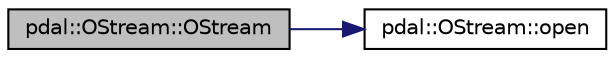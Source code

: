 digraph "pdal::OStream::OStream"
{
  edge [fontname="Helvetica",fontsize="10",labelfontname="Helvetica",labelfontsize="10"];
  node [fontname="Helvetica",fontsize="10",shape=record];
  rankdir="LR";
  Node1 [label="pdal::OStream::OStream",height=0.2,width=0.4,color="black", fillcolor="grey75", style="filled", fontcolor="black"];
  Node1 -> Node2 [color="midnightblue",fontsize="10",style="solid",fontname="Helvetica"];
  Node2 [label="pdal::OStream::open",height=0.2,width=0.4,color="black", fillcolor="white", style="filled",URL="$classpdal_1_1OStream.html#a920707bd9154357cb501a562ba8c1150"];
}
